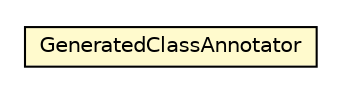 #!/usr/local/bin/dot
#
# Class diagram 
# Generated by UMLGraph version 5.1 (http://www.umlgraph.org/)
#

digraph G {
	edge [fontname="Helvetica",fontsize=10,labelfontname="Helvetica",labelfontsize=10];
	node [fontname="Helvetica",fontsize=10,shape=plaintext];
	nodesep=0.25;
	ranksep=0.5;
	// org.androidtransfuse.gen.GeneratedClassAnnotator
	c63829 [label=<<table title="org.androidtransfuse.gen.GeneratedClassAnnotator" border="0" cellborder="1" cellspacing="0" cellpadding="2" port="p" bgcolor="lemonChiffon" href="./GeneratedClassAnnotator.html">
		<tr><td><table border="0" cellspacing="0" cellpadding="1">
<tr><td align="center" balign="center"> GeneratedClassAnnotator </td></tr>
		</table></td></tr>
		</table>>, fontname="Helvetica", fontcolor="black", fontsize=10.0];
}

